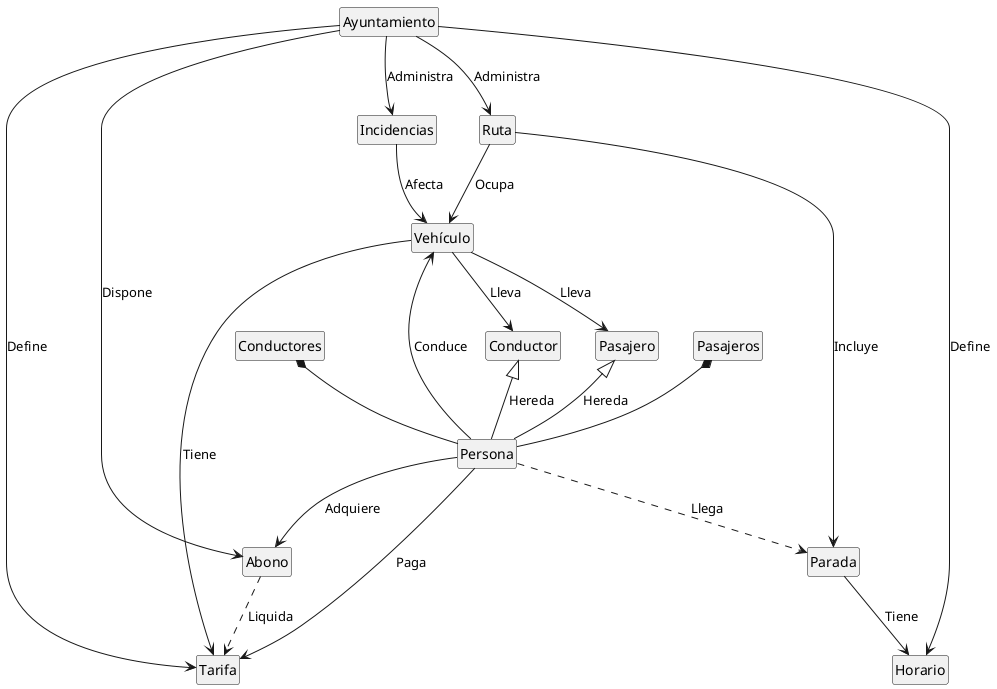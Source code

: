 @startuml
hide empty members
hide circle

class Ayuntamiento {
}

class Incidencias {
}

class Abono {
}

class Horario {
}

class Ruta {
}

class Vehículo {
}

class Tarifa {
}

class Parada {
}

class Persona {
}

class Conductor {
}

class Pasajero {
}

Ayuntamiento --> Incidencias : Administra
Ayuntamiento --> Tarifa : Define
Ayuntamiento --> Ruta : Administra
Ayuntamiento --> Abono : Dispone
Ayuntamiento --> Horario : Define

Incidencias --> Vehículo : Afecta
Abono ..> Tarifa : Liquida
Parada --> Horario : Tiene
Ruta --> Vehículo : Ocupa
Ruta --> Parada : Incluye
Vehículo --> Conductor : Lleva
Vehículo --> Pasajero : Lleva
Vehículo --> Tarifa : Tiene

Persona --> Tarifa : Paga
Persona --> Vehículo : Conduce
Persona --> Abono : Adquiere
Persona ..> Parada : Llega

Conductor <|-- Persona : Hereda
Pasajero <|-- Persona : Hereda

Pasajeros *-- Persona
Conductores *-- Persona

@enduml